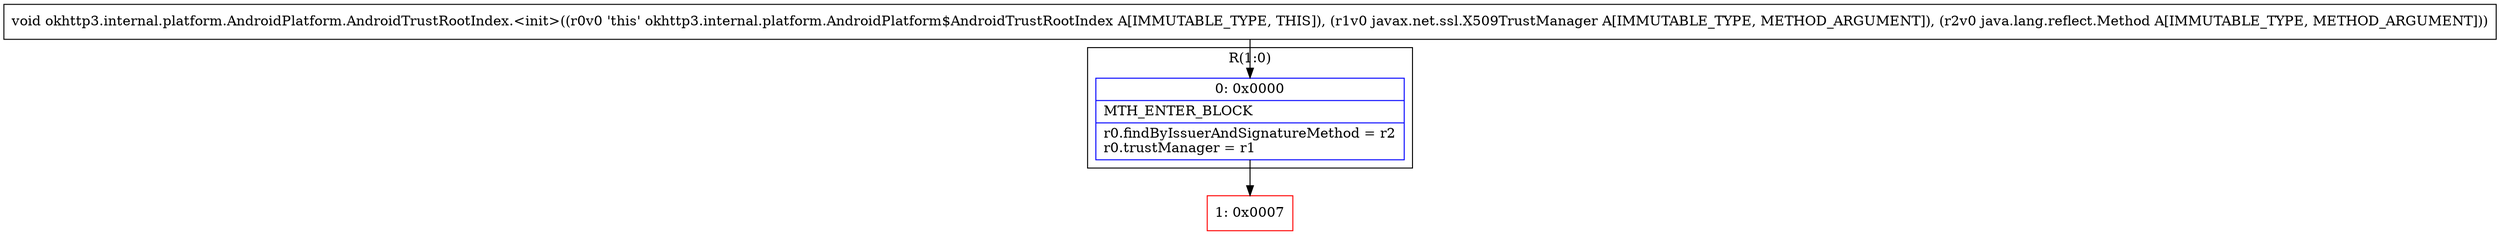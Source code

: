 digraph "CFG forokhttp3.internal.platform.AndroidPlatform.AndroidTrustRootIndex.\<init\>(Ljavax\/net\/ssl\/X509TrustManager;Ljava\/lang\/reflect\/Method;)V" {
subgraph cluster_Region_1346676170 {
label = "R(1:0)";
node [shape=record,color=blue];
Node_0 [shape=record,label="{0\:\ 0x0000|MTH_ENTER_BLOCK\l|r0.findByIssuerAndSignatureMethod = r2\lr0.trustManager = r1\l}"];
}
Node_1 [shape=record,color=red,label="{1\:\ 0x0007}"];
MethodNode[shape=record,label="{void okhttp3.internal.platform.AndroidPlatform.AndroidTrustRootIndex.\<init\>((r0v0 'this' okhttp3.internal.platform.AndroidPlatform$AndroidTrustRootIndex A[IMMUTABLE_TYPE, THIS]), (r1v0 javax.net.ssl.X509TrustManager A[IMMUTABLE_TYPE, METHOD_ARGUMENT]), (r2v0 java.lang.reflect.Method A[IMMUTABLE_TYPE, METHOD_ARGUMENT])) }"];
MethodNode -> Node_0;
Node_0 -> Node_1;
}

